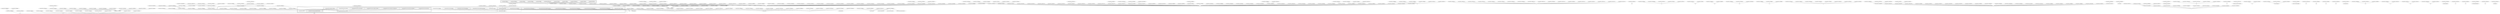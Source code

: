 graph g {
  fontname="sans-serif";

  overlap=false;

  subgraph "cluster_net" {
    subgraph "cluster_net.minecraft" {
      subgraph "cluster_net.minecraft.pathfinding" {
      }
      subgraph "cluster_net.minecraft.client" {
        subgraph "cluster_net.minecraft.client.render" {
          subgraph "cluster_net.minecraft.client.render.entity" {
            "cq"[label="net.minecraft.client.render.entity.RenderPainting"];
          }
          "h"[label="net.minecraft.client.render.RenderGlobal"];
        }
        subgraph "cluster_net.minecraft.client.gui" {
          subgraph "cluster_net.minecraft.client.gui.menu" {
            subgraph "cluster_net.minecraft.client.gui.menu.options" {
              "bo"[label="net.minecraft.client.gui.menu.options.Options"];
              "ea"[label="net.minecraft.client.gui.menu.options.TexturePackOptions"];
            }
            subgraph "cluster_net.minecraft.client.gui.menu.multiplayer" {
              "el"[label="net.minecraft.client.gui.menu.multiplayer.DownloadingTerrain"];
              "ie"[label="net.minecraft.client.gui.menu.multiplayer.Multiplayer"];
            }
            subgraph "cluster_net.minecraft.client.gui.menu.world" {
              "mr"[label="net.minecraft.client.gui.menu.world.SelectWorld"];
            }
            "by"[label="net.minecraft.client.gui.menu.GuiScreen"];
            "dz"[label="net.minecraft.client.gui.menu.MainMenu"];
          }
        }
        subgraph "cluster_net.minecraft.client.resources" {
          "bw"[label="net.minecraft.client.resources.ThreadResourceDownload"];
        }
        subgraph "cluster_net.minecraft.client.settings" {
        }
        subgraph "cluster_net.minecraft.client.multiplayer" {
          "ix"[label="net.minecraft.client.multiplayer.WorldClient"];
        }
        "net.minecraft.client.Minecraft"[label="net.minecraft.client.Minecraft"];
        "net.minecraft.client.MinecraftApplet"[label="net.minecraft.client.MinecraftApplet"];
      }
      subgraph "cluster_net.minecraft.block" {
        subgraph "cluster_net.minecraft.block.blockentity" {
          "ak"[label="net.minecraft.block.blockentity.BlockEntityTrap"];
          "bu"[label="net.minecraft.block.blockentity.BlockEntityMobSpawner"];
          "gy"[label="net.minecraft.block.blockentity.BlockEntityChest"];
          "ni"[label="net.minecraft.block.blockentity.BlockEntityFurnace"];
          "oi"[label="net.minecraft.block.blockentity.BlockEntityMusic"];
          "sc"[label="net.minecraft.block.blockentity.BlockEntitySign"];
        }
      }
      subgraph "cluster_net.minecraft.util" {
        subgraph "cluster_net.minecraft.util.math" {
        }
      }
      subgraph "cluster_net.minecraft.world" {
        subgraph "cluster_net.minecraft.world.biome" {
        }
        subgraph "cluster_net.minecraft.world.chunk" {
          subgraph "cluster_net.minecraft.world.chunk.storage" {
            "oj"[label="net.minecraft.world.chunk.storage.AlphaChunkLoader"];
          }
        }
        "dn"[label="net.minecraft.world.World"];
      }
      subgraph "cluster_net.minecraft.item" {
      }
      subgraph "cluster_net.minecraft.entity" {
        subgraph "cluster_net.minecraft.entity.player" {
          "eu"[label="net.minecraft.entity.player.Player"];
        }
        subgraph "cluster_net.minecraft.entity.item" {
          "sd"[label="net.minecraft.entity.item.MinecartFurnace"];
        }
        "ig"[label="net.minecraft.entity.LivingBase"];
      }
      subgraph "cluster_net.minecraft.data" {
      }
      subgraph "cluster_net.minecraft.network" {
      }
      subgraph "cluster_net.minecraft.isom" {
        "net.minecraft.isom.IsomPreviewApplet"[label="net.minecraft.isom.IsomPreviewApplet"];
      }
    }
  }
  subgraph "cluster_com" {
    subgraph "cluster_com.mojang" {
      subgraph "cluster_com.mojang.nbt" {
        "j"[label="com.mojang.nbt.NBTFloat"];
        "fi"[label="com.mojang.nbt.NBTByteArray"];
        "hx"[label="com.mojang.nbt.NBTEnd"];
        "is"[label="com.mojang.nbt.NBTLong"];
        "jw"[label="com.mojang.nbt.NBTCompound"];
        "lf"[label="com.mojang.nbt.NBTInt"];
        "lv"[label="com.mojang.nbt.NBTByte"];
        "nn"[label="com.mojang.nbt.NBTList"];
        "nv"[label="com.mojang.nbt.NBTDouble"];
        "pb"[label="com.mojang.nbt.NBTShort"];
        "qz"[label="com.mojang.nbt.NBTString"];
      }
    }
  }
  "a"[label="net.minecraft.src.ClsADslyjvx"];
  "c"[label="net.minecraft.src.ClsCFvyhjji"];
  "d"[label="net.minecraft.src.ClsDBfrgpfy"];
  "f"[label="net.minecraft.src.ClsFCevvwxz"];
  "g"[label="net.minecraft.src.ClsGHqzdaz"];
  "i"[label="net.minecraft.src.ClsIWbulun"];
  "k"[label="net.minecraft.src.ClsKDjwwbgb"];
  "l"[label="net.minecraft.src.ClsLEuaptpv"];
  "m"[label="net.minecraft.src.ClsMEiuihbi"];
  "o"[label="net.minecraft.src.ClsOFmvuqri"];
  "q"[label="net.minecraft.src.ClsQFtkjxqh"];
  "r"[label="net.minecraft.src.ClsREvdcccm"];
  "t"[label="net.minecraft.src.ClsTEuodagl"];
  "u"[label="net.minecraft.src.ClsUBkjtgop"];
  "v"[label="net.minecraft.src.ClsVBrbnprf"];
  "w"[label="net.minecraft.src.ClsWEjaetvv"];
  "x"[label="net.minecraft.src.ClsXGnbquvh"];
  "y"[label="net.minecraft.src.ClsYTjhxky"];
  "z"[label="net.minecraft.src.ClsZGmrmkms"];
  "aa"[label="net.minecraft.src.ClsAaEjcdtfs"];
  "ab"[label="net.minecraft.src.ClsAbDwezyhe"];
  "ac"[label="net.minecraft.src.ClsAcEexmeiy"];
  "ad"[label="net.minecraft.src.ClsAdMgkqyq"];
  "ae"[label="net.minecraft.src.ClsAeBfajgzt"];
  "af"[label="net.minecraft.src.ClsAfGrrzgsl"];
  "ai"[label="net.minecraft.src.ClsAiFtmiybl"];
  "aj"[label="net.minecraft.src.ClsAjFedmhwb"];
  "al"[label="net.minecraft.src.ClsAlEcregeb"];
  "am"[label="net.minecraft.src.ClsAmCtmnzol"];
  "an"[label="net.minecraft.src.ClsAnDbkaoxk"];
  "ap"[label="net.minecraft.src.ClsApFzvvjer"];
  "aq"[label="net.minecraft.src.ClsAqFkepjqq"];
  "as"[label="net.minecraft.src.ClsAsFyejiel"];
  "at"[label="net.minecraft.src.ClsAtBkisyjk"];
  "au"[label="net.minecraft.src.ClsAuGpfdmhq"];
  "av"[label="net.minecraft.src.ClsAvBdhlnqu"];
  "aw"[label="net.minecraft.src.ClsAwGduobwc"];
  "az"[label="net.minecraft.src.ClsAzDivwrgg"];
  "bb"[label="net.minecraft.src.ClsBbGdevceq"];
  "bc"[label="net.minecraft.src.ClsBcWszdy"];
  "bd"[label="net.minecraft.src.ClsBdGqfrqme"];
  "be"[label="net.minecraft.src.ClsBeGklxfbl"];
  "bg"[label="net.minecraft.src.ClsBgVvnvez"];
  "bh"[label="net.minecraft.src.ClsBhRdohkw"];
  "bi"[label="net.minecraft.src.ClsBiFgtypdu"];
  "bj"[label="net.minecraft.src.ClsBjEwugglf"];
  "bk"[label="net.minecraft.src.ClsBkGbgkujf"];
  "bl"[label="net.minecraft.src.ClsBlComlitm"];
  "bn"[label="net.minecraft.src.ClsBnCbeqvlr"];
  "bq"[label="net.minecraft.src.ClsBqFxpeoxq"];
  "bs"[label="net.minecraft.src.ClsBsGmuoemo"];
  "bx"[label="net.minecraft.src.ClsBxWumicf"];
  "bz"[label="net.minecraft.src.ClsBzCrmoafu"];
  "ca"[label="net.minecraft.src.ClsCaGthavov"];
  "cd"[label="net.minecraft.src.ClsCdBmvljrk"];
  "ce"[label="net.minecraft.src.ClsCeRmywbu"];
  "cf"[label="net.minecraft.src.ClsCfFzvvjer"];
  "ch"[label="net.minecraft.src.ClsChBrpzvgv"];
  "ci"[label="net.minecraft.src.ClsCiDgqjhfe"];
  "ck"[label="net.minecraft.src.ClsCkFjesrea"];
  "cl"[label="net.minecraft.src.ClsClEohgckk"];
  "co"[label="net.minecraft.src.ClsCoCkhfdfp"];
  "cr"[label="net.minecraft.src.ClsCrFluvvvh"];
  "cu"[label="net.minecraft.src.ClsCuDdwesdr"];
  "cv"[label="net.minecraft.src.ClsCvFwfpuuo"];
  "cw"[label="net.minecraft.src.ClsCwPvuopp"];
  "cx"[label="net.minecraft.src.ClsCxGiuibwj"];
  "cz"[label="net.minecraft.src.ClsCzCahflhr"];
  "da"[label="net.minecraft.src.ClsDaBoyxyd"];
  "dc"[label="net.minecraft.src.ClsDcDhvxukr"];
  "dd"[label="net.minecraft.src.ClsDdBzqellf"];
  "de"[label="net.minecraft.src.ClsDeBrqzbzu"];
  "df"[label="net.minecraft.src.ClsDfFvkymst"];
  "dg"[label="net.minecraft.src.ClsDgFilsyys"];
  "dh"[label="net.minecraft.src.ClsDhGnysuoi"];
  "di"[label="net.minecraft.src.ClsDiCktksii"];
  "dk"[label="net.minecraft.src.ClsDkCcoucnl"];
  "dl"[label="net.minecraft.src.ClsDlCwshxpy"];
  "dm"[label="net.minecraft.src.ClsDmBawxunl"];
  "dp"[label="net.minecraft.src.ClsDpCodtbfj"];
  "dq"[label="net.minecraft.src.ClsDqBavmqqq"];
  "dr"[label="net.minecraft.src.ClsDrUdvojk"];
  "ds"[label="net.minecraft.src.ClsDsPcbogx"];
  "dt"[label="net.minecraft.src.ClsDtGxjfqba"];
  "du"[label="net.minecraft.src.ClsDuDgvspzb"];
  "dv"[label="net.minecraft.src.ClsDvCzzrwhy"];
  "dy"[label="net.minecraft.src.ClsDyBtstalb"];
  "eb"[label="net.minecraft.src.ClsEbFluvvvh"];
  "ee"[label="net.minecraft.src.ClsEeCevvwxz"];
  "ef"[label="net.minecraft.src.ClsEfWqzhlg"];
  "eg"[label="net.minecraft.src.ClsEgJxusqf"];
  "eh"[label="net.minecraft.src.ClsEhQfdtlb"];
  "ei"[label="net.minecraft.src.ClsEiBwgfjko"];
  "ek"[label="net.minecraft.src.ClsEkCevvwxz"];
  "em"[label="net.minecraft.src.ClsEmCuixgay"];
  "en"[label="net.minecraft.src.ClsEnCsyuwsa"];
  "ep"[label="net.minecraft.src.ClsEpFmpejkh"];
  "er"[label="net.minecraft.src.ClsErYviljy"];
  "et"[label="net.minecraft.src.ClsEtGjmaken"];
  "ev"[label="net.minecraft.src.ClsEvDlbbfqp"];
  "ew"[label="net.minecraft.src.ClsEwBpytkvc"];
  "ex"[label="net.minecraft.src.ClsExGyhvfr"];
  "ey"[label="net.minecraft.src.ClsEyBekrdsg"];
  "fa"[label="net.minecraft.src.ClsFaFsuveww"];
  "fb"[label="net.minecraft.src.ClsFbBtpqbhn"];
  "fc"[label="net.minecraft.src.ClsFcFbygqbc"];
  "fd"[label="net.minecraft.src.ClsFdBrqzbzt"];
  "fe"[label="net.minecraft.src.ClsFeBcgpbyh"];
  "fh"[label="net.minecraft.src.ClsFhRzmagj"];
  "fj"[label="net.minecraft.src.ClsFjGhfcimt"];
  "fk"[label="net.minecraft.src.ClsFkEfgkysj"];
  "fl"[label="net.minecraft.src.ClsFlFlraylm"];
  "fn"[label="net.minecraft.src.ClsFnBjvjeaq"];
  "fq"[label="net.minecraft.src.ClsFqCfuexiy"];
  "ft"[label="net.minecraft.src.ClsFtChzrlbo"];
  "fu"[label="net.minecraft.src.ClsFuDxplvwc"];
  "fv"[label="net.minecraft.src.ClsFvKklqch"];
  "fw"[label="net.minecraft.src.ClsFwFbvxmvz"];
  "fx"[label="net.minecraft.src.ClsFxCdcpjxs"];
  "fz"[label="net.minecraft.src.ClsFzFsvooiz"];
  "gb"[label="net.minecraft.src.ClsGbGkgdihr"];
  "gc"[label="net.minecraft.src.ClsGcCebqafr"];
  "ge"[label="net.minecraft.src.ClsGeGwwvpbr"];
  "gf"[label="net.minecraft.src.ClsGfWcritd"];
  "gh"[label="net.minecraft.src.ClsGhCevvwxz"];
  "gi"[label="net.minecraft.src.ClsGiWqlinx"];
  "gj"[label="net.minecraft.src.ClsGjUdyfkr"];
  "gk"[label="net.minecraft.src.ClsGkCdqcesb"];
  "gl"[label="net.minecraft.src.ClsGlFnsypqc"];
  "gp"[label="net.minecraft.src.ClsGpRmywcb"];
  "gt"[label="net.minecraft.src.ClsGtGxqsslv"];
  "gv"[label="net.minecraft.src.ClsGvKpweau"];
  "gw"[label="net.minecraft.src.ClsGwPxlugn"];
  "gx"[label="net.minecraft.src.ClsGxGxoivow"];
  "gz"[label="net.minecraft.src.ClsGzCebdztg"];
  "ha"[label="net.minecraft.src.ClsHaSoctpz"];
  "hb"[label="net.minecraft.src.ClsHbFvatxbs"];
  "he"[label="net.minecraft.src.ClsHeRmhofa"];
  "hg"[label="net.minecraft.src.ClsHgCuahnhv"];
  "hh"[label="net.minecraft.src.ClsHhFkupcvz"];
  "hi"[label="net.minecraft.src.ClsHiFyeiviu"];
  "hk"[label="net.minecraft.src.ClsHkWiowaf"];
  "hm"[label="net.minecraft.src.ClsHmGrlpepx"];
  "hn"[label="net.minecraft.src.ClsHnFibaec"];
  "hp"[label="net.minecraft.src.ClsHpCdenofi"];
  "hr"[label="net.minecraft.src.ClsHrDcvdekd"];
  "hs"[label="net.minecraft.src.ClsHsDtizvfa"];
  "ht"[label="net.minecraft.src.ClsHtGcramb"];
  "hu"[label="net.minecraft.src.ClsHuFluvvvh"];
  "hv"[label="net.minecraft.src.ClsHvCsvpzcg"];
  "hy"[label="net.minecraft.src.ClsHyDvwgxmz"];
  "id"[label="net.minecraft.src.ClsIdDdfwukt"];
  "if"[label="net.minecraft.src.ClsIfEtbmqic"];
  "ih"[label="net.minecraft.src.ClsIhBfajgzt"];
  "ii"[label="net.minecraft.src.ClsIiGgqumki"];
  "ik"[label="net.minecraft.src.ClsIkXehedh"];
  "il"[label="net.minecraft.src.ClsIlBagtgif"];
  "im"[label="net.minecraft.src.ClsImDnvitzi"];
  "in"[label="net.minecraft.src.ClsInNhxosw"];
  "ip"[label="net.minecraft.src.ClsIpGpyhgr"];
  "iq"[label="net.minecraft.src.ClsIqKpweau"];
  "ir"[label="net.minecraft.src.ClsIrEuymbbb"];
  "iu"[label="net.minecraft.src.ClsIuGluknuo"];
  "iv"[label="net.minecraft.src.ClsIvEcvyszi"];
  "iw"[label="net.minecraft.src.ClsIwEkdijxv"];
  "iy"[label="net.minecraft.src.ClsIyGocvowp"];
  "iz"[label="net.minecraft.src.ClsIzDgqjhfe"];
  "ja"[label="net.minecraft.src.ClsJaGnjuml"];
  "jb"[label="net.minecraft.src.ClsJbEvqboes"];
  "jc"[label="net.minecraft.src.ClsJcEbuhcjo"];
  "jd"[label="net.minecraft.src.ClsJdDephqf"];
  "je"[label="net.minecraft.src.ClsJeFluvvvh"];
  "jf"[label="net.minecraft.src.ClsJfBkuljkc"];
  "jg"[label="net.minecraft.src.ClsJgBzwpodb"];
  "jh"[label="net.minecraft.src.ClsJhBoyxyd"];
  "ji"[label="net.minecraft.src.ClsJiFofpkwg"];
  "jm"[label="net.minecraft.src.ClsJmEdqjivj"];
  "jn"[label="net.minecraft.src.ClsJnDwhdmpk"];
  "jo"[label="net.minecraft.src.ClsJoFnbothy"];
  "jp"[label="net.minecraft.src.ClsJpGwqcpsy"];
  "jq"[label="net.minecraft.src.ClsJqGyjzikc"];
  "jr"[label="net.minecraft.src.ClsJrPxluix"];
  "js"[label="net.minecraft.src.ClsJsCcoucnl"];
  "jt"[label="net.minecraft.src.ClsJtEvuirrf"];
  "ju"[label="net.minecraft.src.ClsJuFdjgtus"];
  "jv"[label="net.minecraft.src.ClsJvFdhsbnf"];
  "jx"[label="net.minecraft.src.ClsJxGjzvppn"];
  "jz"[label="net.minecraft.src.ClsJzCdkrjjq"];
  "ka"[label="net.minecraft.src.ClsKaCbhtylb"];
  "kd"[label="net.minecraft.src.ClsKdChemuks"];
  "ke"[label="net.minecraft.src.ClsKeDvdyhwi"];
  "kf"[label="net.minecraft.src.ClsKfMwpqoe"];
  "kg"[label="net.minecraft.src.ClsKgGunwrft"];
  "kh"[label="net.minecraft.src.ClsKhEjgsrkt"];
  "ki"[label="net.minecraft.src.ClsKiCfzbixo"];
  "kj"[label="net.minecraft.src.ClsKjFmpejkh"];
  "kk"[label="net.minecraft.src.ClsKkEhiruwl"];
  "kl"[label="net.minecraft.src.ClsKlEqcgfjq"];
  "km"[label="net.minecraft.src.ClsKmDsksulk"];
  "kn"[label="net.minecraft.src.ClsKnEasvpbk"];
  "ko"[label="net.minecraft.src.ClsKoGtuedmw"];
  "kq"[label="net.minecraft.src.ClsKqUqbnym"];
  "kr"[label="net.minecraft.src.ClsKrDnvitzi"];
  "ks"[label="net.minecraft.src.ClsKsCcuqqea"];
  "kt"[label="net.minecraft.src.ClsKtGwlmzzv"];
  "ku"[label="net.minecraft.src.ClsKuCykxfcs"];
  "kv"[label="net.minecraft.src.ClsKvFidnrfu"];
  "ky"[label="net.minecraft.src.ClsKyGnjuml"];
  "la"[label="net.minecraft.src.ClsLaEtuuzcu"];
  "lb"[label="net.minecraft.src.ClsLbGorwzc"];
  "ld"[label="net.minecraft.src.ClsLdFvevimo"];
  "le"[label="net.minecraft.src.ClsLeFszztub"];
  "lg"[label="net.minecraft.src.ClsLgHswiff"];
  "lh"[label="net.minecraft.src.ClsLhByjjngx"];
  "lj"[label="net.minecraft.src.ClsLjGaesznr"];
  "lk"[label="net.minecraft.src.ClsLkCevvwxz"];
  "ln"[label="net.minecraft.src.ClsLnDjhhiuv"];
  "lp"[label="net.minecraft.src.ClsLpFzvvjer"];
  "lq"[label="net.minecraft.src.ClsLqCpancab"];
  "lr"[label="net.minecraft.src.ClsLrErflcen"];
  "ls"[label="net.minecraft.src.ClsLsEpzlitu"];
  "lt"[label="net.minecraft.src.ClsLtCuschmg"];
  "lu"[label="net.minecraft.src.ClsLuFmqxadz"];
  "lx"[label="net.minecraft.src.ClsLxGbssctz"];
  "ly"[label="net.minecraft.src.ClsLyDtutwkn"];
  "lz"[label="net.minecraft.src.ClsLzDmeegxz"];
  "ma"[label="net.minecraft.src.ClsMaDkldaj"];
  "mb"[label="net.minecraft.src.ClsMbFdzsgn"];
  "md"[label="net.minecraft.src.ClsMdDkclsfp"];
  "me"[label="net.minecraft.src.ClsMeDgqjhfe"];
  "mg"[label="net.minecraft.src.ClsMgBfrgpfy"];
  "mh"[label="net.minecraft.src.ClsMhGsbdlsw"];
  "mi"[label="net.minecraft.src.ClsMiDqrgvkg"];
  "ml"[label="net.minecraft.src.ClsMlFfkywlb"];
  "mm"[label="net.minecraft.src.ClsMmGmekznk"];
  "mn"[label="net.minecraft.src.ClsMnFpbawbg"];
  "mo"[label="net.minecraft.src.ClsMoFpbawcl"];
  "mp"[label="net.minecraft.src.ClsMpFgnxinw"];
  "mq"[label="net.minecraft.src.ClsMqEnuwbiy"];
  "ms"[label="net.minecraft.src.ClsMsEwisyka"];
  "mu"[label="net.minecraft.src.ClsMuBrqzbzu"];
  "mv"[label="net.minecraft.src.ClsMvBxidhsz"];
  "mw"[label="net.minecraft.src.ClsMwCriibbl"];
  "mx"[label="net.minecraft.src.ClsMxDhvgwqw"];
  "my"[label="net.minecraft.src.ClsMyCnvpvmw"];
  "mz"[label="net.minecraft.src.ClsMzDjhhiuv"];
  "na"[label="net.minecraft.src.ClsNaDuejfqt"];
  "nb"[label="net.minecraft.src.ClsNbCfhgxzk"];
  "nc"[label="net.minecraft.src.ClsNcGsbdltn"];
  "nd"[label="net.minecraft.src.ClsNdCevvwxz"];
  "ne"[label="net.minecraft.src.ClsNeBfajgzt"];
  "nf"[label="net.minecraft.src.ClsNfVvnvez"];
  "nj"[label="net.minecraft.src.ClsNjCrzzgry"];
  "nk"[label="net.minecraft.src.ClsNkDwtiwdw"];
  "nm"[label="net.minecraft.src.ClsNmClftmvm"];
  "no"[label="net.minecraft.src.ClsNoGorwzc"];
  "np"[label="net.minecraft.src.ClsNpEceojrn"];
  "nq"[label="net.minecraft.src.ClsNqDvvjqqf"];
  "ns"[label="net.minecraft.src.ClsNsDjhhiuv"];
  "nu"[label="net.minecraft.src.ClsNuDlmivzu"];
  "nw"[label="net.minecraft.src.ClsNwFilwmja"];
  "nx"[label="net.minecraft.src.ClsNxBajcotd"];
  "ny"[label="net.minecraft.src.ClsNyFomzeqa"];
  "nz"[label="net.minecraft.src.ClsNzDbylzol"];
  "oa"[label="net.minecraft.src.ClsOaFluvvvh"];
  "oe"[label="net.minecraft.src.ClsOeFpunyes"];
  "of"[label="net.minecraft.src.ClsOfCzzgxbp"];
  "og"[label="net.minecraft.src.ClsOgCswhdro"];
  "ol"[label="net.minecraft.src.ClsOlFogbjqz"];
  "om"[label="net.minecraft.src.ClsOmDlslzkj"];
  "on"[label="net.minecraft.src.ClsOnFnbothy"];
  "oo"[label="net.minecraft.src.ClsOoClftmvm"];
  "op"[label="net.minecraft.src.ClsOpCbrxnpz"];
  "oq"[label="net.minecraft.src.ClsOqDzbtaur"];
  "ov"[label="net.minecraft.src.ClsOvEydezas"];
  "ow"[label="net.minecraft.src.ClsOwFgepjzb"];
  "ox"[label="net.minecraft.src.ClsOxBwckgzm"];
  "oy"[label="net.minecraft.src.ClsOyFppckme"];
  "oz"[label="net.minecraft.src.ClsOzFywjzhe"];
  "pa"[label="net.minecraft.src.ClsPaDzgfwpj"];
  "pc"[label="net.minecraft.src.ClsPcGeilaze"];
  "pe"[label="net.minecraft.src.ClsPeFgxngsx"];
  "pf"[label="net.minecraft.src.ClsPfBpdktti"];
  "pi"[label="net.minecraft.src.ClsPiBhpybfe"];
  "pk"[label="net.minecraft.src.ClsPkNyfamh"];
  "pl"[label="net.minecraft.src.ClsPlDsyikkq"];
  "pm"[label="net.minecraft.src.ClsPmXebgmy"];
  "pn"[label="net.minecraft.src.ClsPnMlwlph"];
  "po"[label="net.minecraft.src.ClsPoXmqkzl"];
  "pp"[label="net.minecraft.src.ClsPpDxplvwc"];
  "pq"[label="net.minecraft.src.ClsPqDhfjycx"];
  "ps"[label="net.minecraft.src.ClsPsCnqbfkq"];
  "pt"[label="net.minecraft.src.ClsPtFublpyv"];
  "pu"[label="net.minecraft.src.ClsPuEpqpnxq"];
  "pv"[label="net.minecraft.src.ClsPvCrlehht"];
  "px"[label="net.minecraft.src.ClsPxGqqgrvy"];
  "py"[label="net.minecraft.src.ClsPyMwpqoe"];
  "pz"[label="net.minecraft.src.ClsPzDjndpdo"];
  "qa"[label="net.minecraft.src.ClsQaWszdy"];
  "qb"[label="net.minecraft.src.ClsQbClftmvm"];
  "qc"[label="net.minecraft.src.ClsQcEdiewbg"];
  "qd"[label="net.minecraft.src.ClsQdEkmnfxb"];
  "qf"[label="net.minecraft.src.ClsQfFnglyqy"];
  "qg"[label="net.minecraft.src.ClsQgBgxjmzo"];
  "qh"[label="net.minecraft.src.ClsQhFxhsupw"];
  "qi"[label="net.minecraft.src.ClsQiBwzixfu"];
  "qk"[label="net.minecraft.src.ClsQkFigulvz"];
  "qm"[label="net.minecraft.src.ClsQmBkztimb"];
  "qo"[label="net.minecraft.src.ClsQoDdfwukt"];
  "qp"[label="net.minecraft.src.ClsQpBmtymra"];
  "qq"[label="net.minecraft.src.ClsQqHxaotv"];
  "qr"[label="net.minecraft.src.ClsQrCevvwxz"];
  "qs"[label="net.minecraft.src.ClsQsBaclxmt"];
  "qt"[label="net.minecraft.src.ClsQtEckpkdf"];
  "qu"[label="net.minecraft.src.ClsQuFuvuywy"];
  "qv"[label="net.minecraft.src.ClsQvCevvwxz"];
  "qw"[label="net.minecraft.src.ClsQwFxgqfbl"];
  "ra"[label="net.minecraft.src.ClsRaNkredx"];
  "rb"[label="net.minecraft.src.ClsRbHhycjn"];
  "rc"[label="net.minecraft.src.ClsRcCbrxnpz"];
  "rd"[label="net.minecraft.src.ClsRdBbanezn"];
  "re"[label="net.minecraft.src.ClsReEfedcrt"];
  "rf"[label="net.minecraft.src.ClsRfBbanezn"];
  "rg"[label="net.minecraft.src.ClsRgEjaetvv"];
  "rh"[label="net.minecraft.src.ClsRhFzvvjer"];
  "rj"[label="net.minecraft.src.ClsRjCgdqlpc"];
  "rk"[label="net.minecraft.src.ClsRkZeesbu"];
  "rl"[label="net.minecraft.src.ClsRlCevvwxz"];
  "rm"[label="net.minecraft.src.ClsRmFdmlhhm"];
  "rp"[label="net.minecraft.src.ClsRpKhpqir"];
  "rq"[label="net.minecraft.src.ClsRqSwqunr"];
  "rr"[label="net.minecraft.src.ClsRrDcbvgd"];
  "rs"[label="net.minecraft.src.ClsRsFfsmvcl"];
  "rt"[label="net.minecraft.src.ClsRtGrwkjdk"];
  "rv"[label="net.minecraft.src.ClsRvXdfjmn"];
  "rw"[label="net.minecraft.src.ClsRwCzmgebu"];
  "rx"[label="net.minecraft.src.ClsRxEcnemwy"];
  "ry"[label="net.minecraft.src.ClsRyFtfhsdu"];
  "rz"[label="net.minecraft.src.ClsRzCevvwxz"];
  "sa"[label="net.minecraft.src.ClsSaDserdzh"];
  "sb"[label="net.minecraft.src.ClsSbBfrgpfy"];
  "se"[label="net.minecraft.src.ClsSeDxplvwc"];
  "sh"[label="net.minecraft.src.ClsShFcwbfsw"];
  "si"[label="net.minecraft.src.ClsSiGnjuml"];
  "sj"[label="net.minecraft.src.ClsSjFtxfkeo"];
  "sk"[label="net.minecraft.src.ClsSkExygmdm"];
  "sl"[label="net.minecraft.src.ClsSlChiuvxf"];
  "sm"[label="net.minecraft.src.ClsSmCecwysw"];
  "a" -- "hj";
  "c" -- "mv";
  "d" -- "hf";
  "f" -- "kz";
  "g" -- "pj";
  "h" -- "lc";
  "i" -- "ev";
  "j" -- "fy";
  "k" -- "net.minecraft.client.Minecraft";
  "l" -- "java.awt.Canvas";
  "m" -- "hj";
  "o" -- "hf";
  "q" -- "ev";
  "r" -- "cm";
  "t" -- "cp";
  "u" -- "hg";
  "v" -- "pj";
  "w" -- "rp";
  "x" -- "fw";
  "y" -- "go";
  "z" -- "pj";
  "aa" -- "br";
  "ab" -- "gw";
  "ac" -- "br";
  "ad" -- "cb";
  "ae" -- "ic";
  "af" -- "fz";
  "ai" -- "ah";
  "aj" -- "cl";
  "ak" -- "kp";
  "ak" -- "ij";
  "al" -- "ba";
  "am" -- "eo";
  "an" -- "java.awt.Canvas";
  "an" -- "java.awt.event.KeyListener";
  "an" -- "java.awt.event.MouseListener";
  "an" -- "java.awt.event.MouseMotionListener";
  "an" -- "java.lang.Runnable";
  "ap" -- "kz";
  "aq" -- "fz";
  "as" -- "bl";
  "at" -- "jr";
  "au" -- "cp";
  "av" -- "qq";
  "av" -- "do";
  "aw" -- "pj";
  "az" -- "pj";
  "bb" -- "aq";
  "bc" -- "nl";
  "bd" -- "sl";
  "be" -- "java.awt.Panel";
  "bg" -- "cp";
  "bh" -- "by";
  "bi" -- "nl";
  "bj" -- "ah";
  "bk" -- "by";
  "bl" -- "eo";
  "bn" -- "ey";
  "bo" -- "by";
  "bq" -- "rp";
  "bs" -- "eo";
  "bu" -- "kp";
  "bw" -- "java.lang.Thread";
  "bx" -- "pv";
  "by" -- "or";
  "bz" -- "eu";
  "ca" -- "mv";
  "cd" -- "ba";
  "ce" -- "hj";
  "cf" -- "kz";
  "ch" -- "aq";
  "ci" -- "eo";
  "ck" -- "pj";
  "cl" -- "eo";
  "co" -- "ev";
  "cq" -- "ba";
  "cr" -- "jp";
  "cu" -- "pj";
  "cv" -- "hj";
  "cw" -- "jp";
  "cx" -- "dr";
  "cz" -- "rp";
  "da" -- "pj";
  "dc" -- "kz";
  "dd" -- "ev";
  "de" -- "hj";
  "df" -- "fw";
  "dg" -- "ri";
  "dh" -- "by";
  "di" -- "bm";
  "dk" -- "hl";
  "dl" -- "da";
  "dm" -- "pj";
  "dn" -- "ri";
  "dp" -- "ba";
  "dq" -- "rp";
  "dr" -- "hl";
  "ds" -- "pj";
  "dt" -- "gw";
  "du" -- "kz";
  "dv" -- "pj";
  "dy" -- "ey";
  "dz" -- "by";
  "ea" -- "by";
  "eb" -- "hf";
  "ee" -- "kz";
  "ef" -- "java.awt.Canvas";
  "eg" -- "nl";
  "eh" -- "ey";
  "ei" -- "by";
  "ek" -- "kz";
  "el" -- "by";
  "em" -- "hj";
  "en" -- "pj";
  "ep" -- "ba";
  "er" -- "bl";
  "et" -- "ft";
  "eu" -- "ig";
  "ev" -- "ba";
  "ew" -- "hj";
  "ex" -- "rp";
  "ey" -- "fz";
  "ey" -- "do";
  "fa" -- "pj";
  "fb" -- "ro";
  "fc" -- "qg";
  "fd" -- "hj";
  "fe" -- "jp";
  "fh" -- "nl";
  "fi" -- "fy";
  "fj" -- "hj";
  "fk" -- "ft";
  "fl" -- "hj";
  "fn" -- "ah";
  "fq" -- "eo";
  "ft" -- "by";
  "fu" -- "eo";
  "fv" -- "ah";
  "fw" -- "hj";
  "fx" -- "kz";
  "fz" -- "ig";
  "gb" -- "hl";
  "gc" -- "rp";
  "ge" -- "paulscode.sound.codecs.CodecJOrbis";
  "gf" -- "ev";
  "gh" -- "kz";
  "gi" -- "cp";
  "gj" -- "cn";
  "gk" -- "hj";
  "gl" -- "ij";
  "gp" -- "hj";
  "gt" -- "hj";
  "gv" -- "java.util.Comparator";
  "gw" -- "pj";
  "gx" -- "pj";
  "gy" -- "kp";
  "gy" -- "ij";
  "gz" -- "nl";
  "ha" -- "hj";
  "hb" -- "pj";
  "he" -- "hj";
  "hg" -- "or";
  "hh" -- "java.lang.Thread";
  "hi" -- "net.minecraft.client.Minecraft";
  "hk" -- "ba";
  "hm" -- "eo";
  "hn" -- "java.awt.event.WindowAdapter";
  "hp" -- "ah";
  "hr" -- "bm";
  "hs" -- "java.util.Comparator";
  "ht" -- "eo";
  "hu" -- "cx";
  "hv" -- "pj";
  "hx" -- "fy";
  "hy" -- "ib";
  "id" -- "hl";
  "ie" -- "by";
  "if" -- "pg";
  "ig" -- "nl";
  "ih" -- "ic";
  "ii" -- "eo";
  "ik" -- "nl";
  "il" -- "pj";
  "im" -- "hj";
  "in" -- "ba";
  "ip" -- "ba";
  "iq" -- "java.util.Comparator";
  "ir" -- "ev";
  "is" -- "fy";
  "iu" -- "hj";
  "iv" -- "ev";
  "iw" -- "ru";
  "ix" -- "dn";
  "iy" -- "hj";
  "iz" -- "eo";
  "ja" -- "hj";
  "jb" -- "ij";
  "jc" -- "kz";
  "jd" -- "pj";
  "je" -- "jp";
  "jf" -- "hj";
  "jg" -- "od";
  "jh" -- "en";
  "ji" -- "hj";
  "jm" -- "qg";
  "jn" -- "gw";
  "jo" -- "hj";
  "jp" -- "hl";
  "jq" -- "hl";
  "jr" -- "pj";
  "js" -- "hl";
  "jt" -- "java.io.InputStream";
  "ju" -- "hj";
  "jv" -- "ey";
  "jw" -- "fy";
  "jx" -- "mq";
  "jz" -- "pj";
  "ka" -- "hj";
  "kd" -- "ij";
  "ke" -- "pj";
  "kf" -- "ah";
  "kg" -- "hj";
  "kh" -- "mq";
  "ki" -- "ft";
  "kj" -- "ba";
  "kk" -- "rp";
  "kl" -- "pj";
  "km" -- "pj";
  "kn" -- "kb";
  "ko" -- "mr";
  "kq" -- "ft";
  "kr" -- "hj";
  "ks" -- "by";
  "kt" -- "e";
  "ku" -- "pj";
  "kv" -- "rp";
  "ky" -- "hj";
  "la" -- "kb";
  "lb" -- "ec";
  "ld" -- "ba";
  "le" -- "go";
  "lf" -- "fy";
  "lg" -- "ev";
  "lh" -- "mv";
  "lj" -- "eq";
  "lk" -- "kz";
  "ln" -- "oy";
  "lp" -- "kz";
  "lq" -- "eo";
  "lr" -- "by";
  "ls" -- "rp";
  "lt" -- "bm";
  "lu" -- "ij";
  "lv" -- "fy";
  "lx" -- "by";
  "ly" -- "hj";
  "lz" -- "rp";
  "ma" -- "nl";
  "mb" -- "nl";
  "md" -- "java.lang.Comparable";
  "me" -- "eo";
  "mg" -- "hf";
  "mh" -- "hj";
  "mi" -- "pj";
  "ml" -- "hj";
  "mm" -- "pj";
  "mn" -- "eo";
  "mo" -- "eo";
  "mp" -- "hj";
  "mq" -- "pj";
  "mr" -- "by";
  "ms" -- "jj";
  "mu" -- "hj";
  "mv" -- "pj";
  "mw" -- "eo";
  "mx" -- "pj";
  "my" -- "eo";
  "mz" -- "oy";
  "na" -- "hl";
  "nb" -- "ah";
  "nc" -- "hj";
  "nd" -- "kz";
  "ne" -- "ic";
  "nf" -- "cp";
  "ni" -- "kp";
  "ni" -- "ij";
  "nj" -- "nl";
  "nk" -- "pj";
  "nm" -- "hj";
  "nn" -- "fy";
  "no" -- "ec";
  "np" -- "sf";
  "nq" -- "pj";
  "ns" -- "oy";
  "nu" -- "ra";
  "nv" -- "fy";
  "nw" -- "cl";
  "nx" -- "ba";
  "ny" -- "mv";
  "nz" -- "hl";
  "oa" -- "hf";
  "oe" -- "java.lang.Thread";
  "of" -- "bz";
  "og" -- "qg";
  "oi" -- "kp";
  "oj" -- "ao";
  "ol" -- "eo";
  "om" -- "cn";
  "on" -- "hj";
  "oo" -- "hj";
  "op" -- "java.lang.Thread";
  "oq" -- "dn";
  "ov" -- "ft";
  "ow" -- "cb";
  "ox" -- "cb";
  "oy" -- "hj";
  "oz" -- "hj";
  "pa" -- "mv";
  "pb" -- "fy";
  "pc" -- "pj";
  "pe" -- "or";
  "pf" -- "by";
  "pi" -- "java.lang.RuntimeException";
  "pk" -- "bm";
  "pl" -- "ig";
  "pl" -- "do";
  "pm" -- "hj";
  "pn" -- "ey";
  "po" -- "ev";
  "pp" -- "eo";
  "pq" -- "eo";
  "ps" -- "pj";
  "pt" -- "fw";
  "pu" -- "pj";
  "pv" -- "pj";
  "px" -- "e";
  "py" -- "ah";
  "pz" -- "hj";
  "qa" -- "nl";
  "qb" -- "hj";
  "qc" -- "by";
  "qd" -- "hg";
  "qf" -- "eo";
  "qg" -- "pj";
  "qh" -- "cl";
  "qi" -- "qx";
  "qk" -- "aq";
  "qm" -- "ij";
  "qo" -- "hl";
  "qp" -- "pj";
  "qq" -- "ig";
  "qr" -- "kz";
  "qs" -- "aq";
  "qt" -- "hj";
  "qu" -- "java.awt.Canvas";
  "qv" -- "kz";
  "qw" -- "java.lang.Thread";
  "qz" -- "fy";
  "ra" -- "rp";
  "rb" -- "pj";
  "rc" -- "java.lang.Thread";
  "rd" -- "java.lang.Thread";
  "re" -- "kb";
  "rf" -- "java.lang.Thread";
  "rg" -- "rp";
  "rh" -- "kz";
  "rj" -- "mv";
  "rk" -- "pj";
  "rl" -- "kz";
  "rm" -- "af";
  "rp" -- "nl";
  "rq" -- "java.lang.Error";
  "rr" -- "ev";
  "rs" -- "eu";
  "rt" -- "pn";
  "rv" -- "by";
  "rw" -- "eo";
  "rx" -- "bm";
  "ry" -- "ev";
  "rz" -- "kz";
  "sa" -- "pj";
  "sb" -- "hf";
  "sc" -- "kp";
  "sd" -- "nl";
  "sd" -- "ij";
  "se" -- "eo";
  "sh" -- "pj";
  "si" -- "hj";
  "sj" -- "pj";
  "sk" -- "eq";
  "sl" -- "eo";
  "sm" -- "ev";
  "net.minecraft.client.Minecraft" -- "java.lang.Runnable";
  "net.minecraft.client.MinecraftApplet" -- "java.applet.Applet";
  "net.minecraft.isom.IsomPreviewApplet" -- "java.applet.Applet";
}
